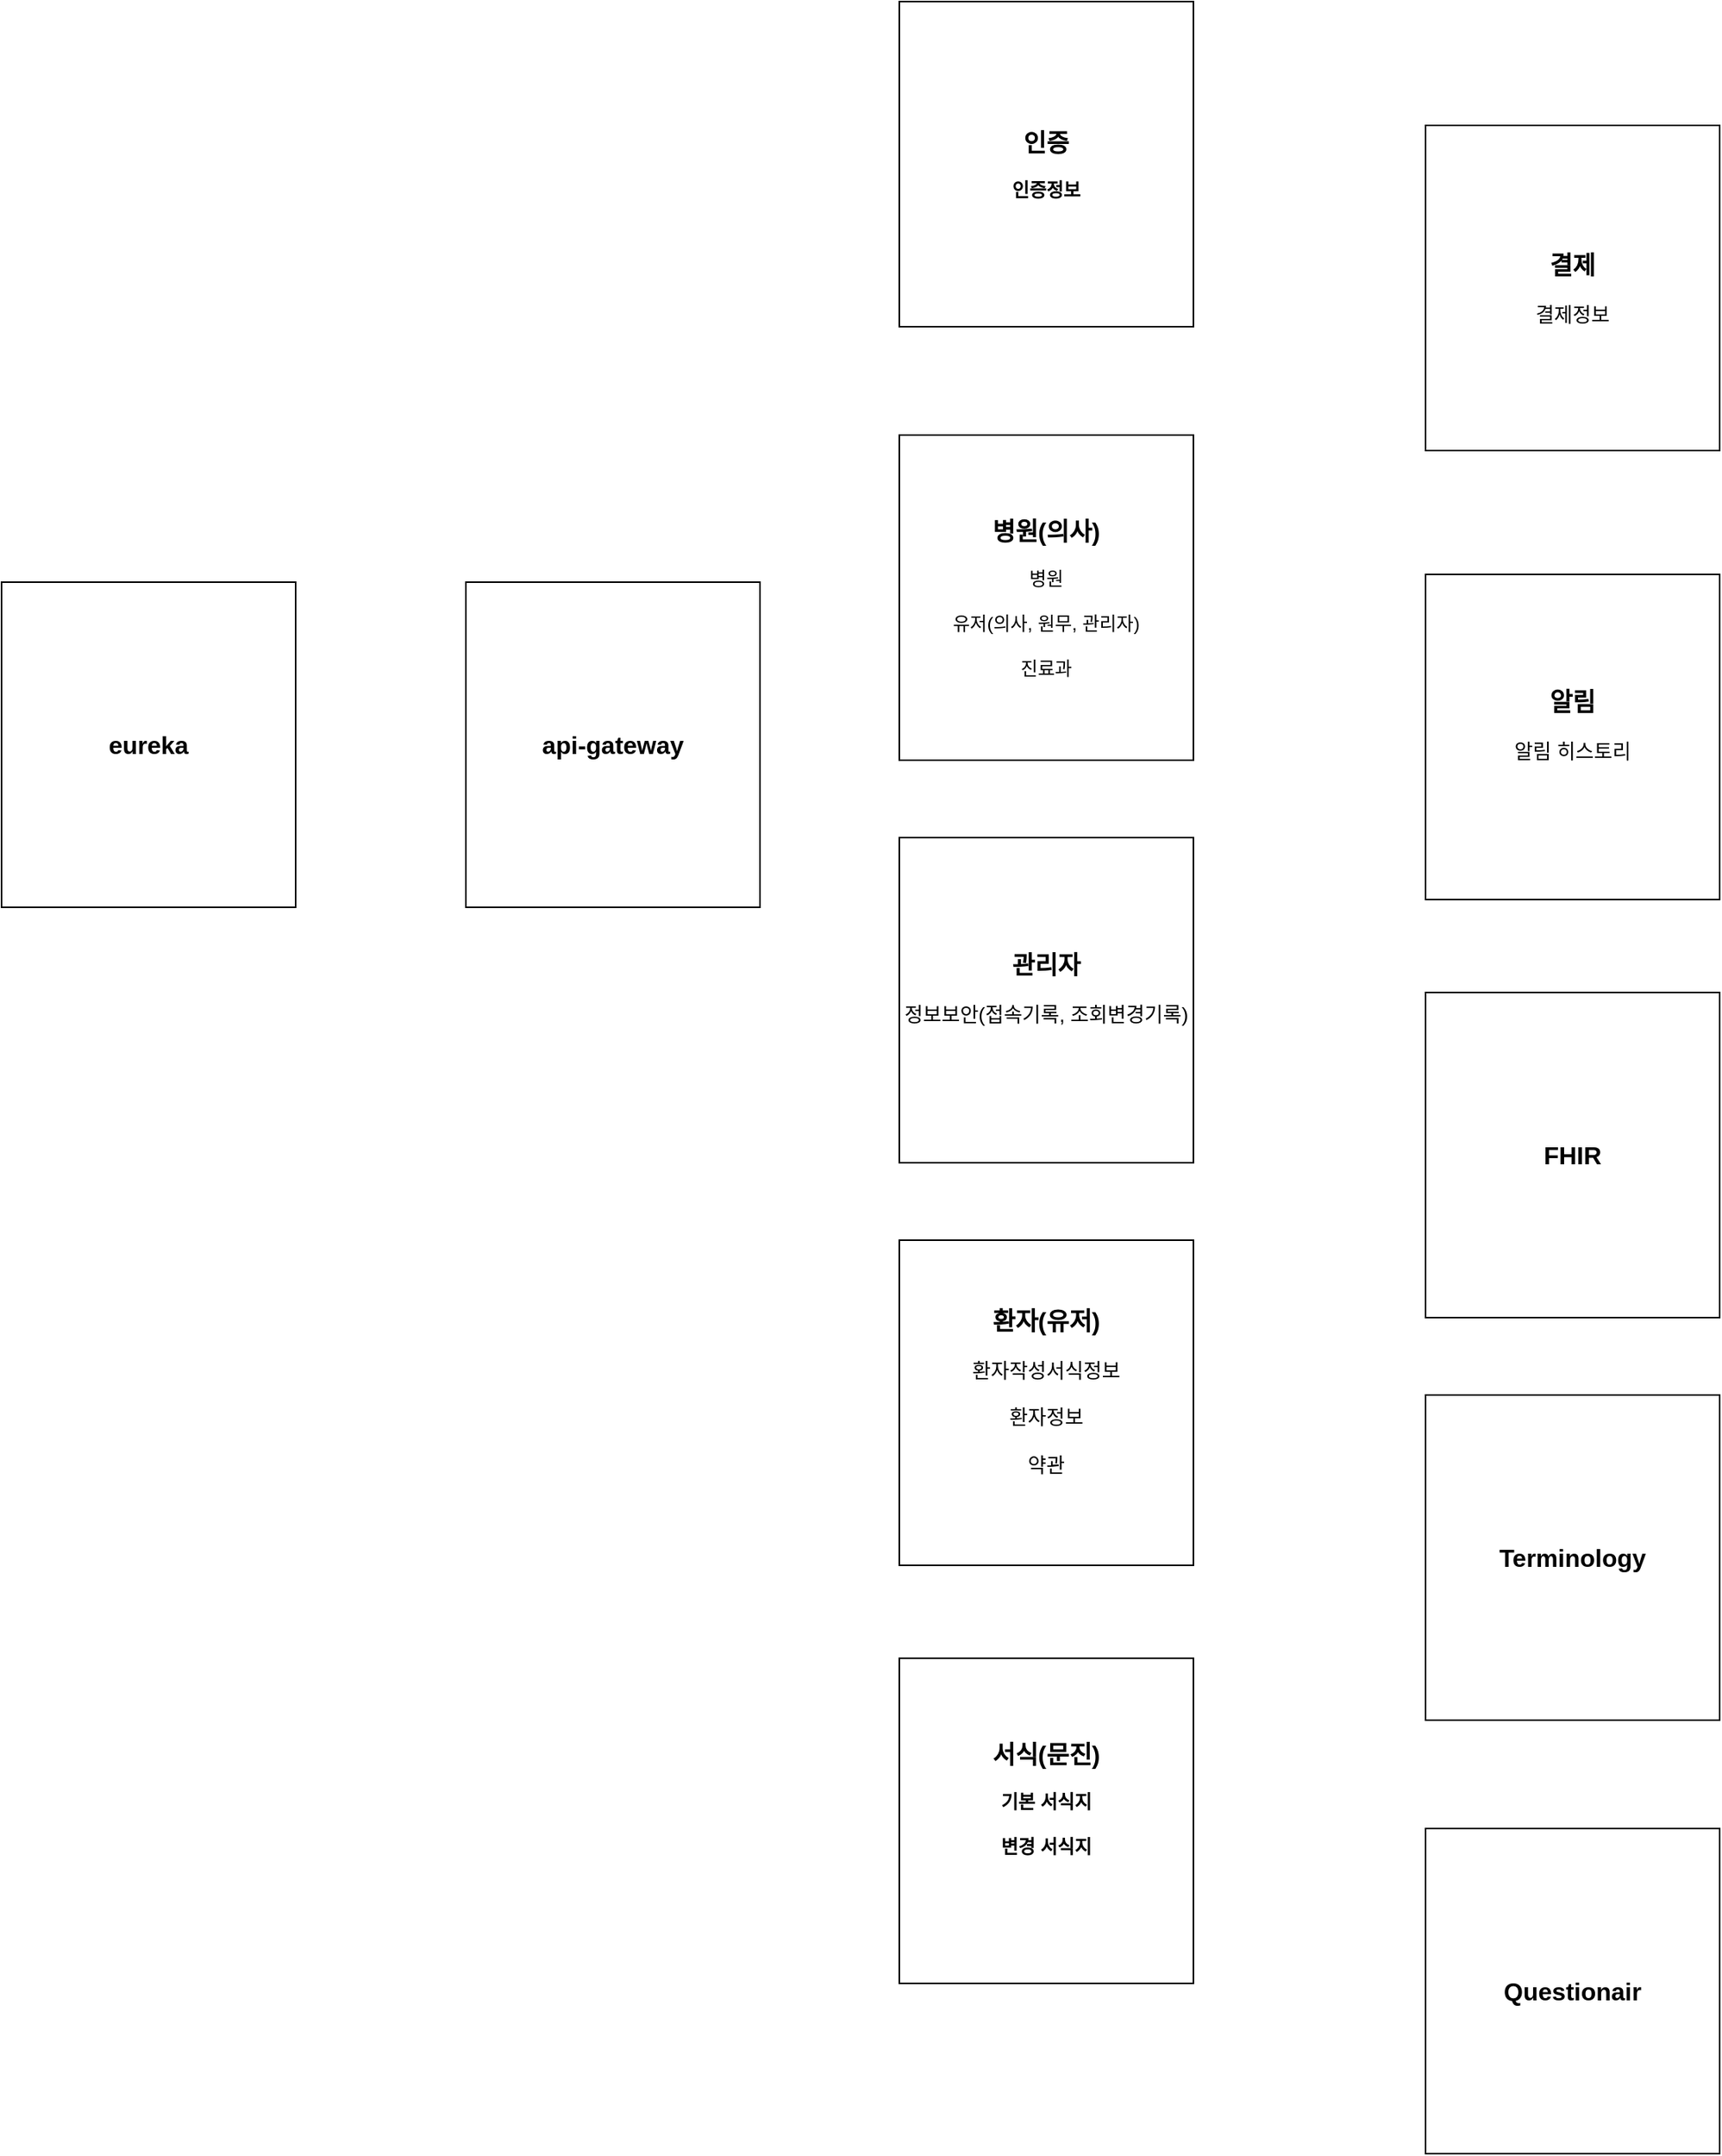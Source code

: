 <mxfile version="21.7.2" type="github">
  <diagram name="페이지-1" id="xntE4QRQAVohVYgku4q2">
    <mxGraphModel dx="1684" dy="540" grid="1" gridSize="10" guides="1" tooltips="1" connect="1" arrows="1" fold="1" page="1" pageScale="1" pageWidth="827" pageHeight="1169" math="0" shadow="0">
      <root>
        <mxCell id="0" />
        <mxCell id="1" parent="0" />
        <mxCell id="lN2TJ2HgKJQQcKIHXumm-1" value="&lt;b style=&quot;font-size: 16px;&quot;&gt;병원(의사)&lt;br&gt;&lt;/b&gt;&lt;br&gt;병원&lt;br&gt;&lt;br&gt;유저(의사, 원무, 관리자)&lt;br&gt;&lt;br&gt;진료과" style="rounded=0;whiteSpace=wrap;html=1;" parent="1" vertex="1">
          <mxGeometry x="-160" y="490" width="190" height="210" as="geometry" />
        </mxCell>
        <mxCell id="lN2TJ2HgKJQQcKIHXumm-2" value="&lt;font style=&quot;&quot;&gt;&lt;b style=&quot;&quot;&gt;&lt;font style=&quot;font-size: 16px;&quot;&gt;환자(유저)&lt;/font&gt;&lt;/b&gt;&lt;br&gt;&lt;br&gt;&lt;span style=&quot;font-size: 13px;&quot;&gt;환자작성서식정보&lt;/span&gt;&lt;br&gt;&lt;br&gt;&lt;span style=&quot;font-size: 13px;&quot;&gt;환자정보&lt;br&gt;&lt;br&gt;약관&lt;br&gt;&lt;/span&gt;&lt;br&gt;&lt;/font&gt;" style="rounded=0;whiteSpace=wrap;html=1;" parent="1" vertex="1">
          <mxGeometry x="-160" y="1010" width="190" height="210" as="geometry" />
        </mxCell>
        <mxCell id="lN2TJ2HgKJQQcKIHXumm-3" value="&lt;span style=&quot;font-size: 16px;&quot;&gt;&lt;b&gt;관리자&lt;/b&gt;&lt;/span&gt;&lt;br&gt;&lt;br&gt;&lt;font style=&quot;font-size: 13px;&quot;&gt;정보보안(접속기록, 조회변경기록)&lt;br&gt;&lt;br&gt;&lt;/font&gt;" style="rounded=0;whiteSpace=wrap;html=1;" parent="1" vertex="1">
          <mxGeometry x="-160" y="750" width="190" height="210" as="geometry" />
        </mxCell>
        <mxCell id="9MxwhZOGX7eoKfRrEs-K-1" value="&lt;span style=&quot;&quot;&gt;&lt;b&gt;&lt;font style=&quot;font-size: 16px;&quot;&gt;서식(문진)&lt;/font&gt;&lt;br&gt;&lt;br&gt;기본 서식지&lt;br&gt;&lt;br&gt;변경 서식지&lt;br&gt;&lt;br&gt;&lt;br&gt;&lt;/b&gt;&lt;/span&gt;" style="rounded=0;whiteSpace=wrap;html=1;" parent="1" vertex="1">
          <mxGeometry x="-160" y="1280" width="190" height="210" as="geometry" />
        </mxCell>
        <mxCell id="9MxwhZOGX7eoKfRrEs-K-2" value="&lt;span style=&quot;font-size: 16px;&quot;&gt;&lt;b&gt;알림&lt;/b&gt;&lt;/span&gt;&lt;br&gt;&lt;br&gt;&lt;font style=&quot;font-size: 13px;&quot;&gt;알림 히스토리&lt;br&gt;&lt;br&gt;&lt;/font&gt;" style="rounded=0;whiteSpace=wrap;html=1;" parent="1" vertex="1">
          <mxGeometry x="180" y="580" width="190" height="210" as="geometry" />
        </mxCell>
        <mxCell id="9MxwhZOGX7eoKfRrEs-K-3" value="&lt;span style=&quot;font-size: 16px;&quot;&gt;&lt;b&gt;결제&lt;/b&gt;&lt;/span&gt;&lt;br&gt;&lt;br&gt;&lt;font style=&quot;font-size: 13px;&quot;&gt;결제정보&lt;br&gt;&lt;/font&gt;" style="rounded=0;whiteSpace=wrap;html=1;" parent="1" vertex="1">
          <mxGeometry x="180" y="290" width="190" height="210" as="geometry" />
        </mxCell>
        <mxCell id="n2a-JxCkB4W6PoPBP0_h-3" value="&lt;span style=&quot;&quot;&gt;&lt;b&gt;&lt;span style=&quot;font-size: 16px;&quot;&gt;인증&lt;br&gt;&lt;/span&gt;&lt;br&gt;인증정보&lt;br&gt;&lt;/b&gt;&lt;/span&gt;" style="rounded=0;whiteSpace=wrap;html=1;" parent="1" vertex="1">
          <mxGeometry x="-160" y="210" width="190" height="210" as="geometry" />
        </mxCell>
        <mxCell id="n2a-JxCkB4W6PoPBP0_h-4" value="&lt;span style=&quot;&quot;&gt;&lt;b&gt;&lt;span style=&quot;font-size: 16px;&quot;&gt;api-gateway&lt;/span&gt;&lt;br&gt;&lt;/b&gt;&lt;/span&gt;" style="rounded=0;whiteSpace=wrap;html=1;" parent="1" vertex="1">
          <mxGeometry x="-440" y="585" width="190" height="210" as="geometry" />
        </mxCell>
        <mxCell id="n2a-JxCkB4W6PoPBP0_h-5" value="&lt;span style=&quot;&quot;&gt;&lt;b&gt;&lt;span style=&quot;font-size: 16px;&quot;&gt;eureka&lt;/span&gt;&lt;br&gt;&lt;/b&gt;&lt;/span&gt;" style="rounded=0;whiteSpace=wrap;html=1;" parent="1" vertex="1">
          <mxGeometry x="-740" y="585" width="190" height="210" as="geometry" />
        </mxCell>
        <mxCell id="n2a-JxCkB4W6PoPBP0_h-6" value="&lt;font style=&quot;&quot;&gt;&lt;span style=&quot;font-size: 16px;&quot;&gt;&lt;b&gt;FHIR&lt;/b&gt;&lt;/span&gt;&lt;br&gt;&lt;/font&gt;" style="rounded=0;whiteSpace=wrap;html=1;" parent="1" vertex="1">
          <mxGeometry x="180" y="850" width="190" height="210" as="geometry" />
        </mxCell>
        <mxCell id="n2a-JxCkB4W6PoPBP0_h-7" value="&lt;font style=&quot;&quot;&gt;&lt;span style=&quot;font-size: 16px;&quot;&gt;&lt;b&gt;Terminology&lt;/b&gt;&lt;/span&gt;&lt;br&gt;&lt;/font&gt;" style="rounded=0;whiteSpace=wrap;html=1;" parent="1" vertex="1">
          <mxGeometry x="180" y="1110" width="190" height="210" as="geometry" />
        </mxCell>
        <mxCell id="n2a-JxCkB4W6PoPBP0_h-8" value="&lt;font style=&quot;&quot;&gt;&lt;span style=&quot;font-size: 16px;&quot;&gt;&lt;b&gt;Questionair&lt;/b&gt;&lt;/span&gt;&lt;br&gt;&lt;/font&gt;" style="rounded=0;whiteSpace=wrap;html=1;" parent="1" vertex="1">
          <mxGeometry x="180" y="1390" width="190" height="210" as="geometry" />
        </mxCell>
      </root>
    </mxGraphModel>
  </diagram>
</mxfile>
